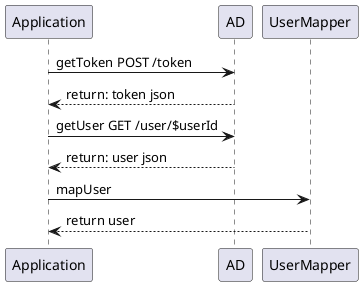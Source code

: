 ```puml
@startuml
Application -> AD: getToken POST /token
AD --> Application: return: token json

Application -> AD: getUser GET /user/$userId
AD --> Application: return: user json

Application -> UserMapper: mapUser
UserMapper --> Application: return user
@enduml
```
